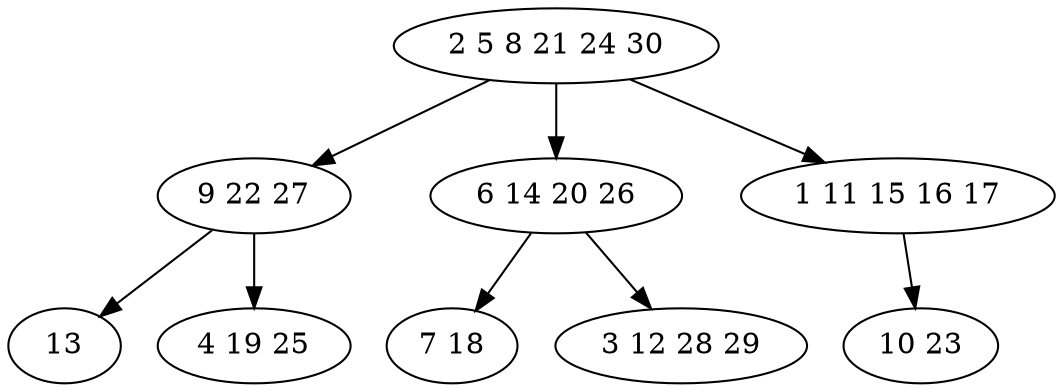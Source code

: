 digraph true_tree {
	"0" -> "1"
	"0" -> "2"
	"0" -> "3"
	"2" -> "4"
	"1" -> "5"
	"1" -> "6"
	"2" -> "7"
	"3" -> "8"
	"0" [label="2 5 8 21 24 30"];
	"1" [label="9 22 27"];
	"2" [label="6 14 20 26"];
	"3" [label="1 11 15 16 17"];
	"4" [label="7 18"];
	"5" [label="13"];
	"6" [label="4 19 25"];
	"7" [label="3 12 28 29"];
	"8" [label="10 23"];
}
